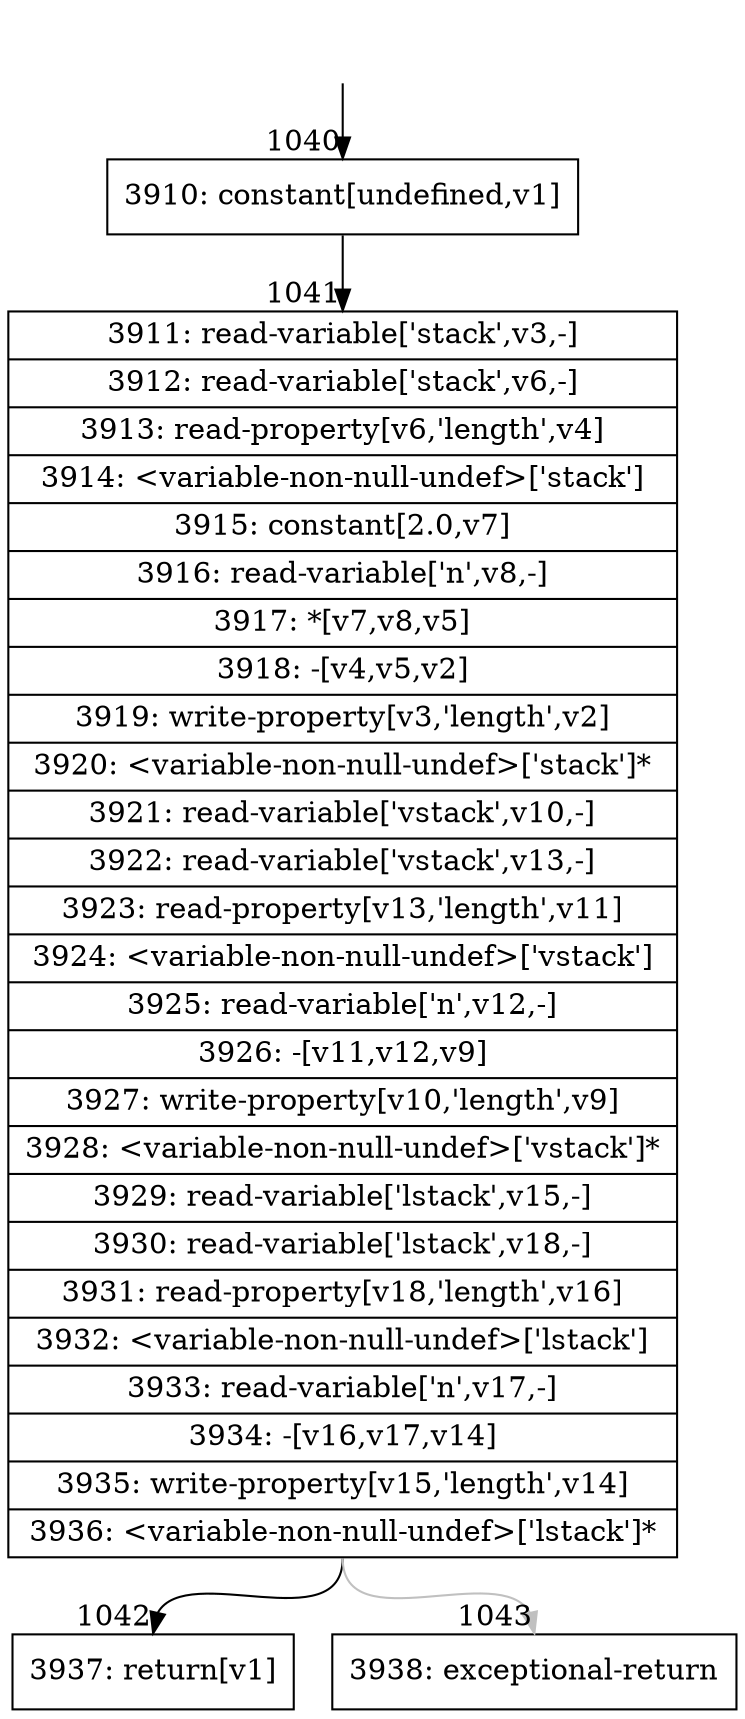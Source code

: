 digraph {
rankdir="TD"
BB_entry84[shape=none,label=""];
BB_entry84 -> BB1040 [tailport=s, headport=n, headlabel="    1040"]
BB1040 [shape=record label="{3910: constant[undefined,v1]}" ] 
BB1040 -> BB1041 [tailport=s, headport=n, headlabel="      1041"]
BB1041 [shape=record label="{3911: read-variable['stack',v3,-]|3912: read-variable['stack',v6,-]|3913: read-property[v6,'length',v4]|3914: \<variable-non-null-undef\>['stack']|3915: constant[2.0,v7]|3916: read-variable['n',v8,-]|3917: *[v7,v8,v5]|3918: -[v4,v5,v2]|3919: write-property[v3,'length',v2]|3920: \<variable-non-null-undef\>['stack']*|3921: read-variable['vstack',v10,-]|3922: read-variable['vstack',v13,-]|3923: read-property[v13,'length',v11]|3924: \<variable-non-null-undef\>['vstack']|3925: read-variable['n',v12,-]|3926: -[v11,v12,v9]|3927: write-property[v10,'length',v9]|3928: \<variable-non-null-undef\>['vstack']*|3929: read-variable['lstack',v15,-]|3930: read-variable['lstack',v18,-]|3931: read-property[v18,'length',v16]|3932: \<variable-non-null-undef\>['lstack']|3933: read-variable['n',v17,-]|3934: -[v16,v17,v14]|3935: write-property[v15,'length',v14]|3936: \<variable-non-null-undef\>['lstack']*}" ] 
BB1041 -> BB1042 [tailport=s, headport=n, headlabel="      1042"]
BB1041 -> BB1043 [tailport=s, headport=n, color=gray, headlabel="      1043"]
BB1042 [shape=record label="{3937: return[v1]}" ] 
BB1043 [shape=record label="{3938: exceptional-return}" ] 
//#$~ 1043
}
